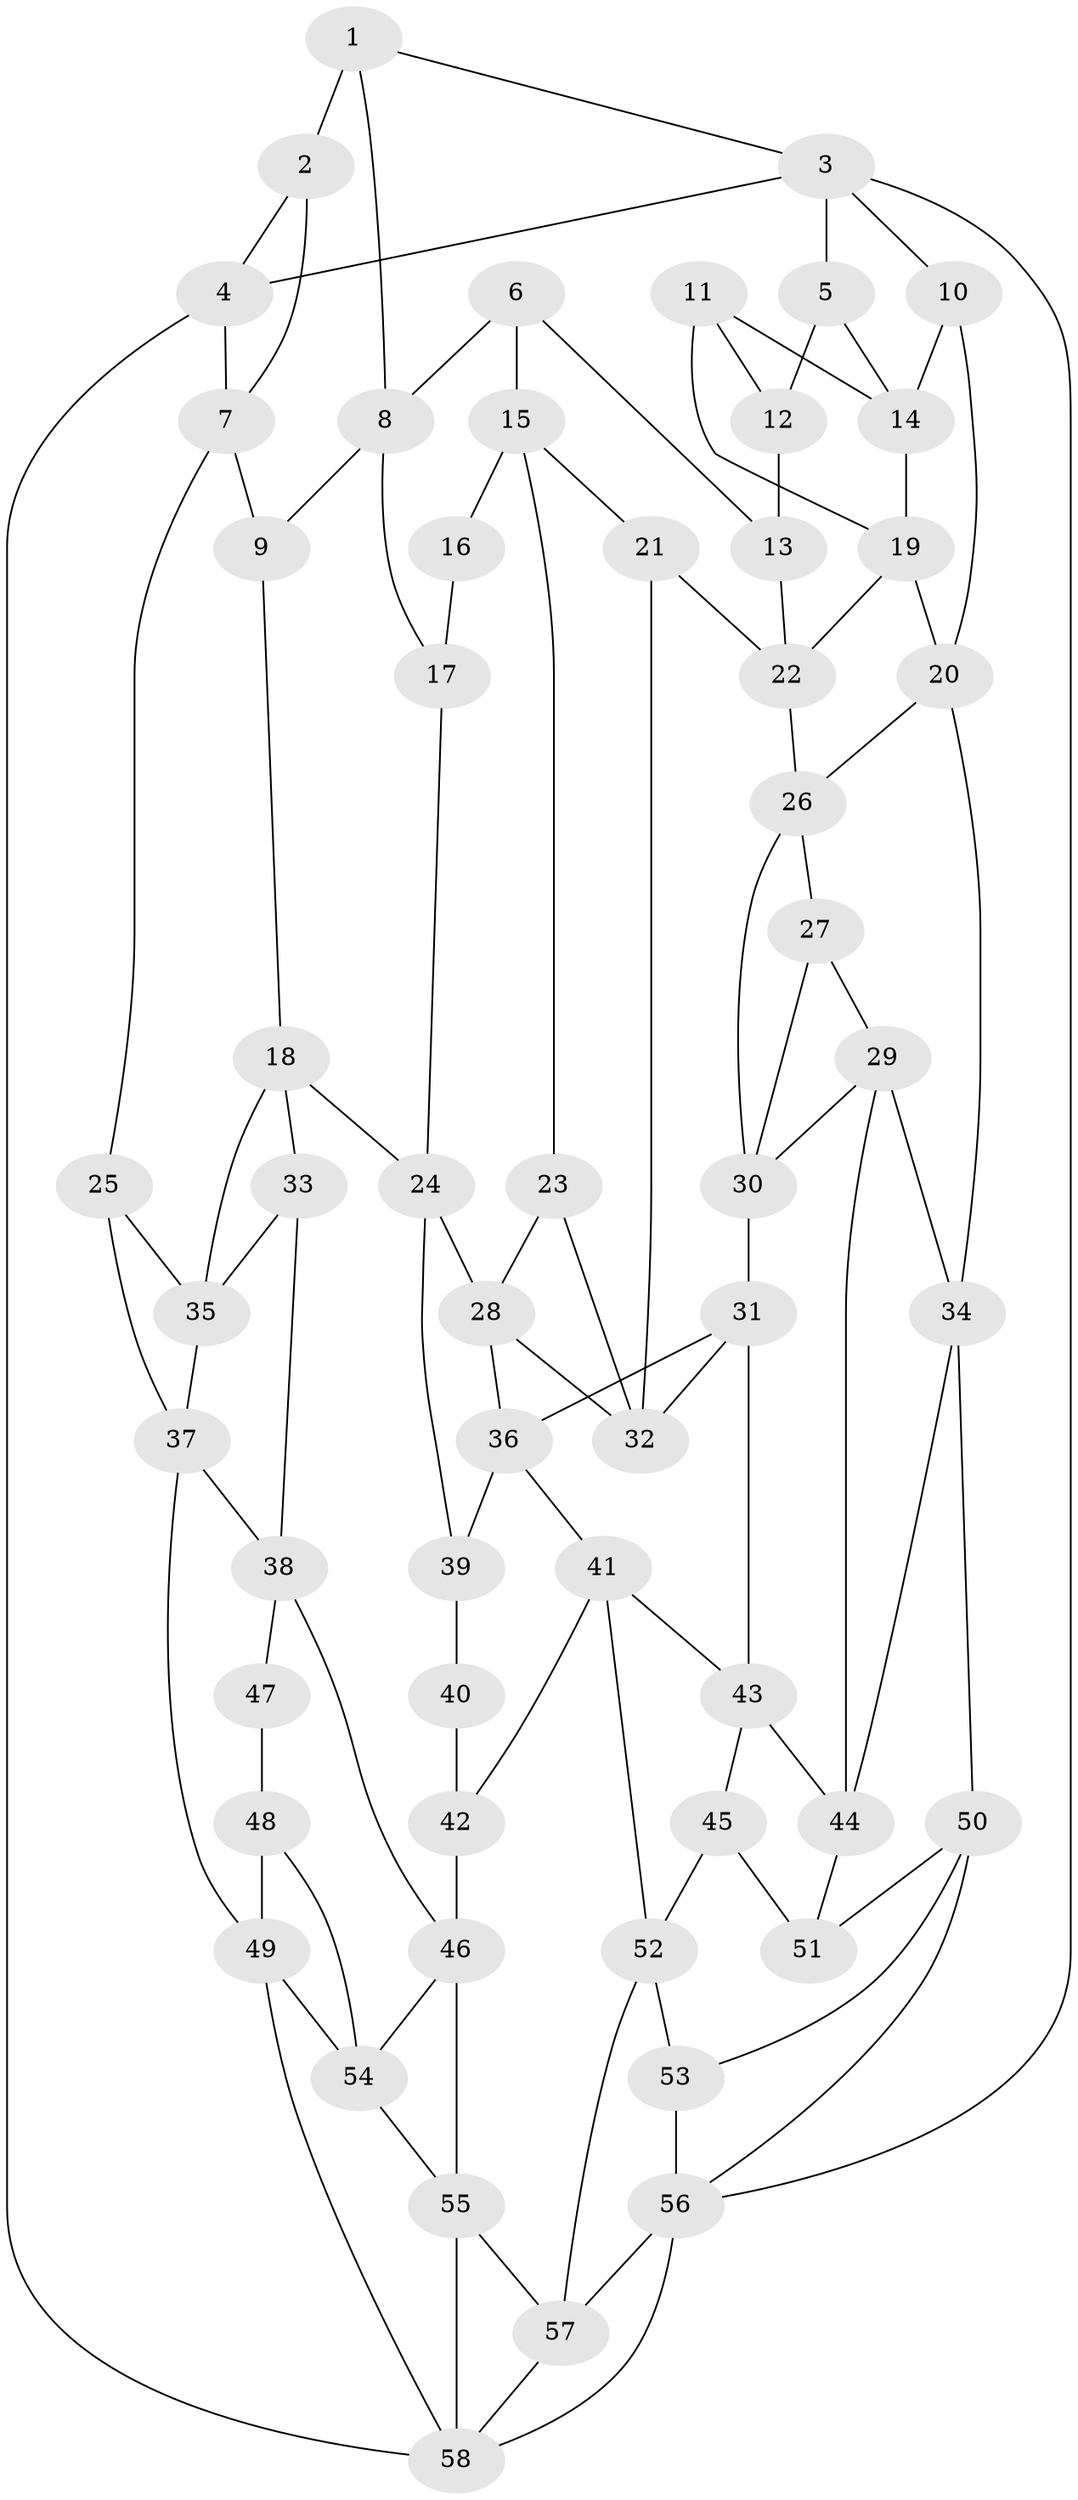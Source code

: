// original degree distribution, {3: 0.02586206896551724, 6: 0.2413793103448276, 4: 0.2413793103448276, 5: 0.49137931034482757}
// Generated by graph-tools (version 1.1) at 2025/03/03/09/25 03:03:23]
// undirected, 58 vertices, 104 edges
graph export_dot {
graph [start="1"]
  node [color=gray90,style=filled];
  1;
  2;
  3;
  4;
  5;
  6;
  7;
  8;
  9;
  10;
  11;
  12;
  13;
  14;
  15;
  16;
  17;
  18;
  19;
  20;
  21;
  22;
  23;
  24;
  25;
  26;
  27;
  28;
  29;
  30;
  31;
  32;
  33;
  34;
  35;
  36;
  37;
  38;
  39;
  40;
  41;
  42;
  43;
  44;
  45;
  46;
  47;
  48;
  49;
  50;
  51;
  52;
  53;
  54;
  55;
  56;
  57;
  58;
  1 -- 2 [weight=2.0];
  1 -- 3 [weight=1.0];
  1 -- 8 [weight=1.0];
  2 -- 4 [weight=1.0];
  2 -- 7 [weight=1.0];
  3 -- 4 [weight=1.0];
  3 -- 5 [weight=1.0];
  3 -- 10 [weight=1.0];
  3 -- 56 [weight=1.0];
  4 -- 7 [weight=1.0];
  4 -- 58 [weight=1.0];
  5 -- 12 [weight=1.0];
  5 -- 14 [weight=1.0];
  6 -- 8 [weight=1.0];
  6 -- 13 [weight=1.0];
  6 -- 15 [weight=1.0];
  7 -- 9 [weight=1.0];
  7 -- 25 [weight=1.0];
  8 -- 9 [weight=1.0];
  8 -- 17 [weight=1.0];
  9 -- 18 [weight=1.0];
  10 -- 14 [weight=1.0];
  10 -- 20 [weight=1.0];
  11 -- 12 [weight=1.0];
  11 -- 14 [weight=1.0];
  11 -- 19 [weight=1.0];
  12 -- 13 [weight=2.0];
  13 -- 22 [weight=1.0];
  14 -- 19 [weight=1.0];
  15 -- 16 [weight=1.0];
  15 -- 21 [weight=1.0];
  15 -- 23 [weight=1.0];
  16 -- 17 [weight=2.0];
  17 -- 24 [weight=1.0];
  18 -- 24 [weight=1.0];
  18 -- 33 [weight=1.0];
  18 -- 35 [weight=1.0];
  19 -- 20 [weight=1.0];
  19 -- 22 [weight=1.0];
  20 -- 26 [weight=1.0];
  20 -- 34 [weight=1.0];
  21 -- 22 [weight=1.0];
  21 -- 32 [weight=1.0];
  22 -- 26 [weight=1.0];
  23 -- 28 [weight=1.0];
  23 -- 32 [weight=1.0];
  24 -- 28 [weight=1.0];
  24 -- 39 [weight=1.0];
  25 -- 35 [weight=1.0];
  25 -- 37 [weight=1.0];
  26 -- 27 [weight=1.0];
  26 -- 30 [weight=1.0];
  27 -- 29 [weight=1.0];
  27 -- 30 [weight=1.0];
  28 -- 32 [weight=1.0];
  28 -- 36 [weight=1.0];
  29 -- 30 [weight=1.0];
  29 -- 34 [weight=1.0];
  29 -- 44 [weight=1.0];
  30 -- 31 [weight=1.0];
  31 -- 32 [weight=1.0];
  31 -- 36 [weight=1.0];
  31 -- 43 [weight=1.0];
  33 -- 35 [weight=1.0];
  33 -- 38 [weight=1.0];
  34 -- 44 [weight=1.0];
  34 -- 50 [weight=1.0];
  35 -- 37 [weight=1.0];
  36 -- 39 [weight=1.0];
  36 -- 41 [weight=1.0];
  37 -- 38 [weight=1.0];
  37 -- 49 [weight=1.0];
  38 -- 46 [weight=1.0];
  38 -- 47 [weight=1.0];
  39 -- 40 [weight=2.0];
  40 -- 42 [weight=2.0];
  41 -- 42 [weight=1.0];
  41 -- 43 [weight=1.0];
  41 -- 52 [weight=1.0];
  42 -- 46 [weight=1.0];
  43 -- 44 [weight=1.0];
  43 -- 45 [weight=1.0];
  44 -- 51 [weight=1.0];
  45 -- 51 [weight=1.0];
  45 -- 52 [weight=1.0];
  46 -- 54 [weight=1.0];
  46 -- 55 [weight=1.0];
  47 -- 48 [weight=2.0];
  48 -- 49 [weight=1.0];
  48 -- 54 [weight=1.0];
  49 -- 54 [weight=1.0];
  49 -- 58 [weight=1.0];
  50 -- 51 [weight=1.0];
  50 -- 53 [weight=1.0];
  50 -- 56 [weight=1.0];
  52 -- 53 [weight=1.0];
  52 -- 57 [weight=1.0];
  53 -- 56 [weight=1.0];
  54 -- 55 [weight=1.0];
  55 -- 57 [weight=1.0];
  55 -- 58 [weight=1.0];
  56 -- 57 [weight=1.0];
  56 -- 58 [weight=1.0];
  57 -- 58 [weight=1.0];
}
